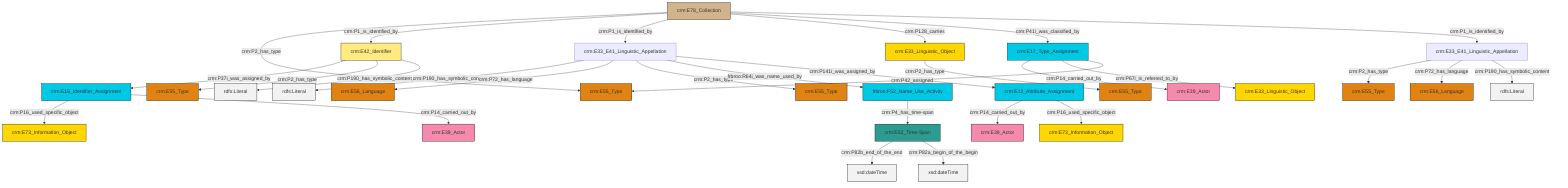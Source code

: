 graph TD
classDef Literal fill:#f2f2f2,stroke:#000000;
classDef CRM_Entity fill:#FFFFFF,stroke:#000000;
classDef Temporal_Entity fill:#00C9E6, stroke:#000000;
classDef Type fill:#E18312, stroke:#000000;
classDef Time-Span fill:#2C9C91, stroke:#000000;
classDef Appellation fill:#FFEB7F, stroke:#000000;
classDef Place fill:#008836, stroke:#000000;
classDef Persistent_Item fill:#B266B2, stroke:#000000;
classDef Conceptual_Object fill:#FFD700, stroke:#000000;
classDef Physical_Thing fill:#D2B48C, stroke:#000000;
classDef Actor fill:#f58aad, stroke:#000000;
classDef PC_Classes fill:#4ce600, stroke:#000000;
classDef Multi fill:#cccccc,stroke:#000000;

0["crm:E15_Identifier_Assignment"]:::Temporal_Entity -->|crm:P16_used_specific_object| 1["crm:E73_Information_Object"]:::Conceptual_Object
2["crm:E78_Collection"]:::Physical_Thing -->|crm:P2_has_type| 3["crm:E55_Type"]:::Type
13["crm:E33_E41_Linguistic_Appellation"]:::Default -->|crm:P190_has_symbolic_content| 14[rdfs:Literal]:::Literal
15["frbroo:F52_Name_Use_Activity"]:::Temporal_Entity -->|crm:P4_has_time-span| 16["crm:E52_Time-Span"]:::Time-Span
19["crm:E13_Attribute_Assignment"]:::Temporal_Entity -->|crm:P14_carried_out_by| 20["crm:E39_Actor"]:::Actor
0["crm:E15_Identifier_Assignment"]:::Temporal_Entity -->|crm:P14_carried_out_by| 17["crm:E39_Actor"]:::Actor
25["crm:E33_E41_Linguistic_Appellation"]:::Default -->|crm:P2_has_type| 8["crm:E55_Type"]:::Type
2["crm:E78_Collection"]:::Physical_Thing -->|crm:P1_is_identified_by| 28["crm:E42_Identifier"]:::Appellation
28["crm:E42_Identifier"]:::Appellation -->|crm:P37i_was_assigned_by| 0["crm:E15_Identifier_Assignment"]:::Temporal_Entity
16["crm:E52_Time-Span"]:::Time-Span -->|crm:P82b_end_of_the_end| 29[xsd:dateTime]:::Literal
13["crm:E33_E41_Linguistic_Appellation"]:::Default -->|crm:P72_has_language| 30["crm:E56_Language"]:::Type
13["crm:E33_E41_Linguistic_Appellation"]:::Default -->|crm:P2_has_type| 10["crm:E55_Type"]:::Type
16["crm:E52_Time-Span"]:::Time-Span -->|crm:P82a_begin_of_the_begin| 37[xsd:dateTime]:::Literal
25["crm:E33_E41_Linguistic_Appellation"]:::Default -->|crm:P72_has_language| 4["crm:E56_Language"]:::Type
32["crm:E33_Linguistic_Object"]:::Conceptual_Object -->|crm:P2_has_type| 23["crm:E55_Type"]:::Type
28["crm:E42_Identifier"]:::Appellation -->|crm:P2_has_type| 35["crm:E55_Type"]:::Type
2["crm:E78_Collection"]:::Physical_Thing -->|crm:P1_is_identified_by| 13["crm:E33_E41_Linguistic_Appellation"]:::Default
13["crm:E33_E41_Linguistic_Appellation"]:::Default -->|frbroo:R64i_was_name_used_by| 15["frbroo:F52_Name_Use_Activity"]:::Temporal_Entity
2["crm:E78_Collection"]:::Physical_Thing -->|crm:P128_carries| 32["crm:E33_Linguistic_Object"]:::Conceptual_Object
2["crm:E78_Collection"]:::Physical_Thing -->|crm:P41i_was_classified_by| 21["crm:E17_Type_Assignment"]:::Temporal_Entity
21["crm:E17_Type_Assignment"]:::Temporal_Entity -->|crm:P14_carried_out_by| 43["crm:E39_Actor"]:::Actor
19["crm:E13_Attribute_Assignment"]:::Temporal_Entity -->|crm:P16_used_specific_object| 41["crm:E73_Information_Object"]:::Conceptual_Object
25["crm:E33_E41_Linguistic_Appellation"]:::Default -->|crm:P190_has_symbolic_content| 46[rdfs:Literal]:::Literal
13["crm:E33_E41_Linguistic_Appellation"]:::Default -->|crm:P141i_was_assigned_by| 19["crm:E13_Attribute_Assignment"]:::Temporal_Entity
21["crm:E17_Type_Assignment"]:::Temporal_Entity -->|crm:P67i_is_referred_to_by| 38["crm:E33_Linguistic_Object"]:::Conceptual_Object
21["crm:E17_Type_Assignment"]:::Temporal_Entity -->|crm:P42_assigned| 3["crm:E55_Type"]:::Type
28["crm:E42_Identifier"]:::Appellation -->|crm:P190_has_symbolic_content| 50[rdfs:Literal]:::Literal
2["crm:E78_Collection"]:::Physical_Thing -->|crm:P1_is_identified_by| 25["crm:E33_E41_Linguistic_Appellation"]:::Default